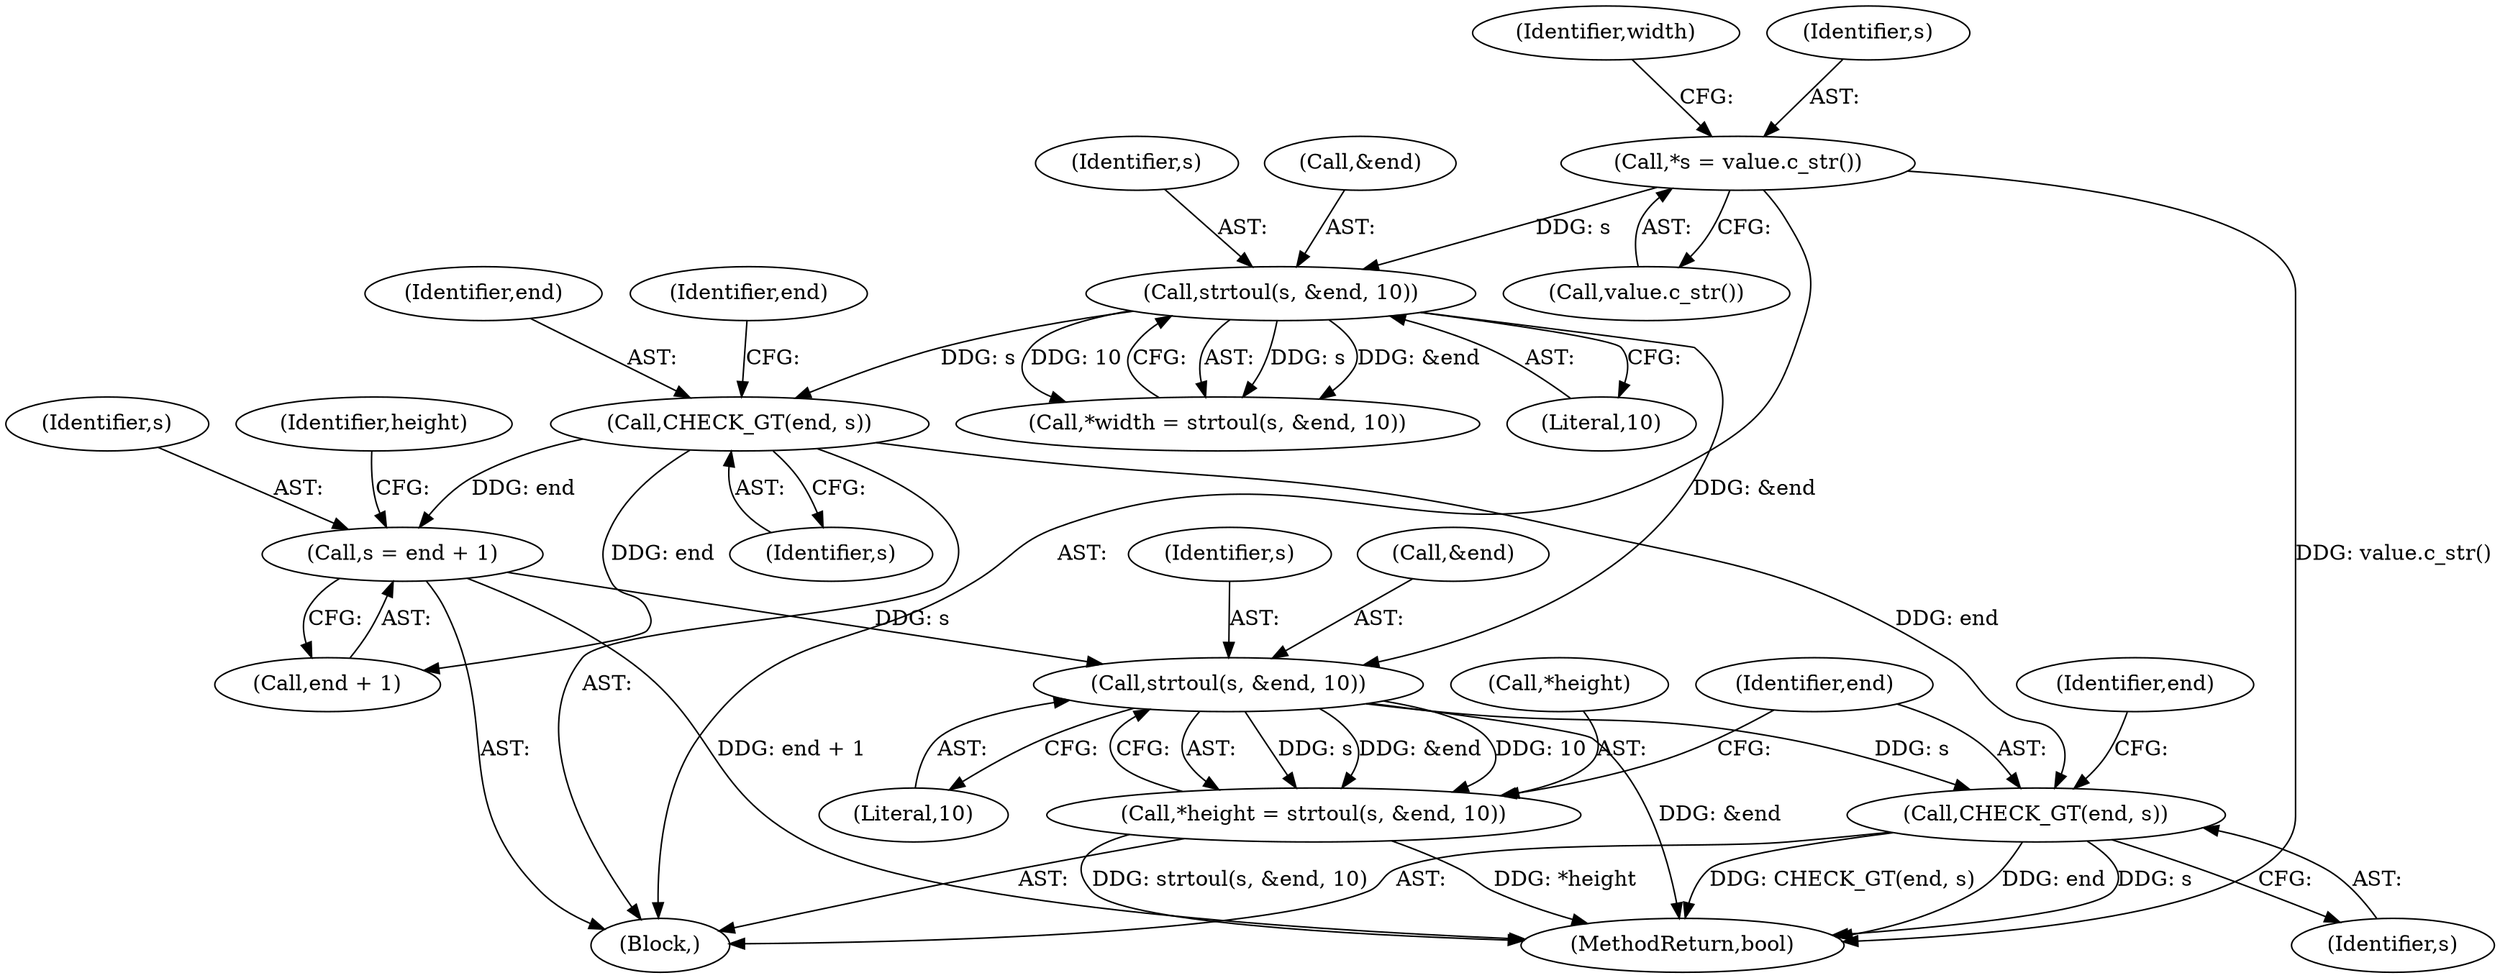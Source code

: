 digraph "0_Android_68f67ef6cf1f41e77337be3bc4bff91f3a3c6324@pointer" {
"1000168" [label="(Call,strtoul(s, &end, 10))"];
"1000160" [label="(Call,s = end + 1)"];
"1000153" [label="(Call,CHECK_GT(end, s))"];
"1000148" [label="(Call,strtoul(s, &end, 10))"];
"1000141" [label="(Call,*s = value.c_str())"];
"1000165" [label="(Call,*height = strtoul(s, &end, 10))"];
"1000173" [label="(Call,CHECK_GT(end, s))"];
"1000160" [label="(Call,s = end + 1)"];
"1000153" [label="(Call,CHECK_GT(end, s))"];
"1000148" [label="(Call,strtoul(s, &end, 10))"];
"1000147" [label="(Identifier,width)"];
"1000172" [label="(Literal,10)"];
"1000158" [label="(Identifier,end)"];
"1000178" [label="(Identifier,end)"];
"1000145" [label="(Call,*width = strtoul(s, &end, 10))"];
"1000105" [label="(Block,)"];
"1000168" [label="(Call,strtoul(s, &end, 10))"];
"1000162" [label="(Call,end + 1)"];
"1000169" [label="(Identifier,s)"];
"1000175" [label="(Identifier,s)"];
"1000161" [label="(Identifier,s)"];
"1000150" [label="(Call,&end)"];
"1000174" [label="(Identifier,end)"];
"1000149" [label="(Identifier,s)"];
"1000142" [label="(Identifier,s)"];
"1000154" [label="(Identifier,end)"];
"1000155" [label="(Identifier,s)"];
"1000182" [label="(MethodReturn,bool)"];
"1000152" [label="(Literal,10)"];
"1000141" [label="(Call,*s = value.c_str())"];
"1000166" [label="(Call,*height)"];
"1000165" [label="(Call,*height = strtoul(s, &end, 10))"];
"1000143" [label="(Call,value.c_str())"];
"1000170" [label="(Call,&end)"];
"1000173" [label="(Call,CHECK_GT(end, s))"];
"1000167" [label="(Identifier,height)"];
"1000168" -> "1000165"  [label="AST: "];
"1000168" -> "1000172"  [label="CFG: "];
"1000169" -> "1000168"  [label="AST: "];
"1000170" -> "1000168"  [label="AST: "];
"1000172" -> "1000168"  [label="AST: "];
"1000165" -> "1000168"  [label="CFG: "];
"1000168" -> "1000182"  [label="DDG: &end"];
"1000168" -> "1000165"  [label="DDG: s"];
"1000168" -> "1000165"  [label="DDG: &end"];
"1000168" -> "1000165"  [label="DDG: 10"];
"1000160" -> "1000168"  [label="DDG: s"];
"1000148" -> "1000168"  [label="DDG: &end"];
"1000168" -> "1000173"  [label="DDG: s"];
"1000160" -> "1000105"  [label="AST: "];
"1000160" -> "1000162"  [label="CFG: "];
"1000161" -> "1000160"  [label="AST: "];
"1000162" -> "1000160"  [label="AST: "];
"1000167" -> "1000160"  [label="CFG: "];
"1000160" -> "1000182"  [label="DDG: end + 1"];
"1000153" -> "1000160"  [label="DDG: end"];
"1000153" -> "1000105"  [label="AST: "];
"1000153" -> "1000155"  [label="CFG: "];
"1000154" -> "1000153"  [label="AST: "];
"1000155" -> "1000153"  [label="AST: "];
"1000158" -> "1000153"  [label="CFG: "];
"1000148" -> "1000153"  [label="DDG: s"];
"1000153" -> "1000162"  [label="DDG: end"];
"1000153" -> "1000173"  [label="DDG: end"];
"1000148" -> "1000145"  [label="AST: "];
"1000148" -> "1000152"  [label="CFG: "];
"1000149" -> "1000148"  [label="AST: "];
"1000150" -> "1000148"  [label="AST: "];
"1000152" -> "1000148"  [label="AST: "];
"1000145" -> "1000148"  [label="CFG: "];
"1000148" -> "1000145"  [label="DDG: s"];
"1000148" -> "1000145"  [label="DDG: &end"];
"1000148" -> "1000145"  [label="DDG: 10"];
"1000141" -> "1000148"  [label="DDG: s"];
"1000141" -> "1000105"  [label="AST: "];
"1000141" -> "1000143"  [label="CFG: "];
"1000142" -> "1000141"  [label="AST: "];
"1000143" -> "1000141"  [label="AST: "];
"1000147" -> "1000141"  [label="CFG: "];
"1000141" -> "1000182"  [label="DDG: value.c_str()"];
"1000165" -> "1000105"  [label="AST: "];
"1000166" -> "1000165"  [label="AST: "];
"1000174" -> "1000165"  [label="CFG: "];
"1000165" -> "1000182"  [label="DDG: *height"];
"1000165" -> "1000182"  [label="DDG: strtoul(s, &end, 10)"];
"1000173" -> "1000105"  [label="AST: "];
"1000173" -> "1000175"  [label="CFG: "];
"1000174" -> "1000173"  [label="AST: "];
"1000175" -> "1000173"  [label="AST: "];
"1000178" -> "1000173"  [label="CFG: "];
"1000173" -> "1000182"  [label="DDG: CHECK_GT(end, s)"];
"1000173" -> "1000182"  [label="DDG: end"];
"1000173" -> "1000182"  [label="DDG: s"];
}
